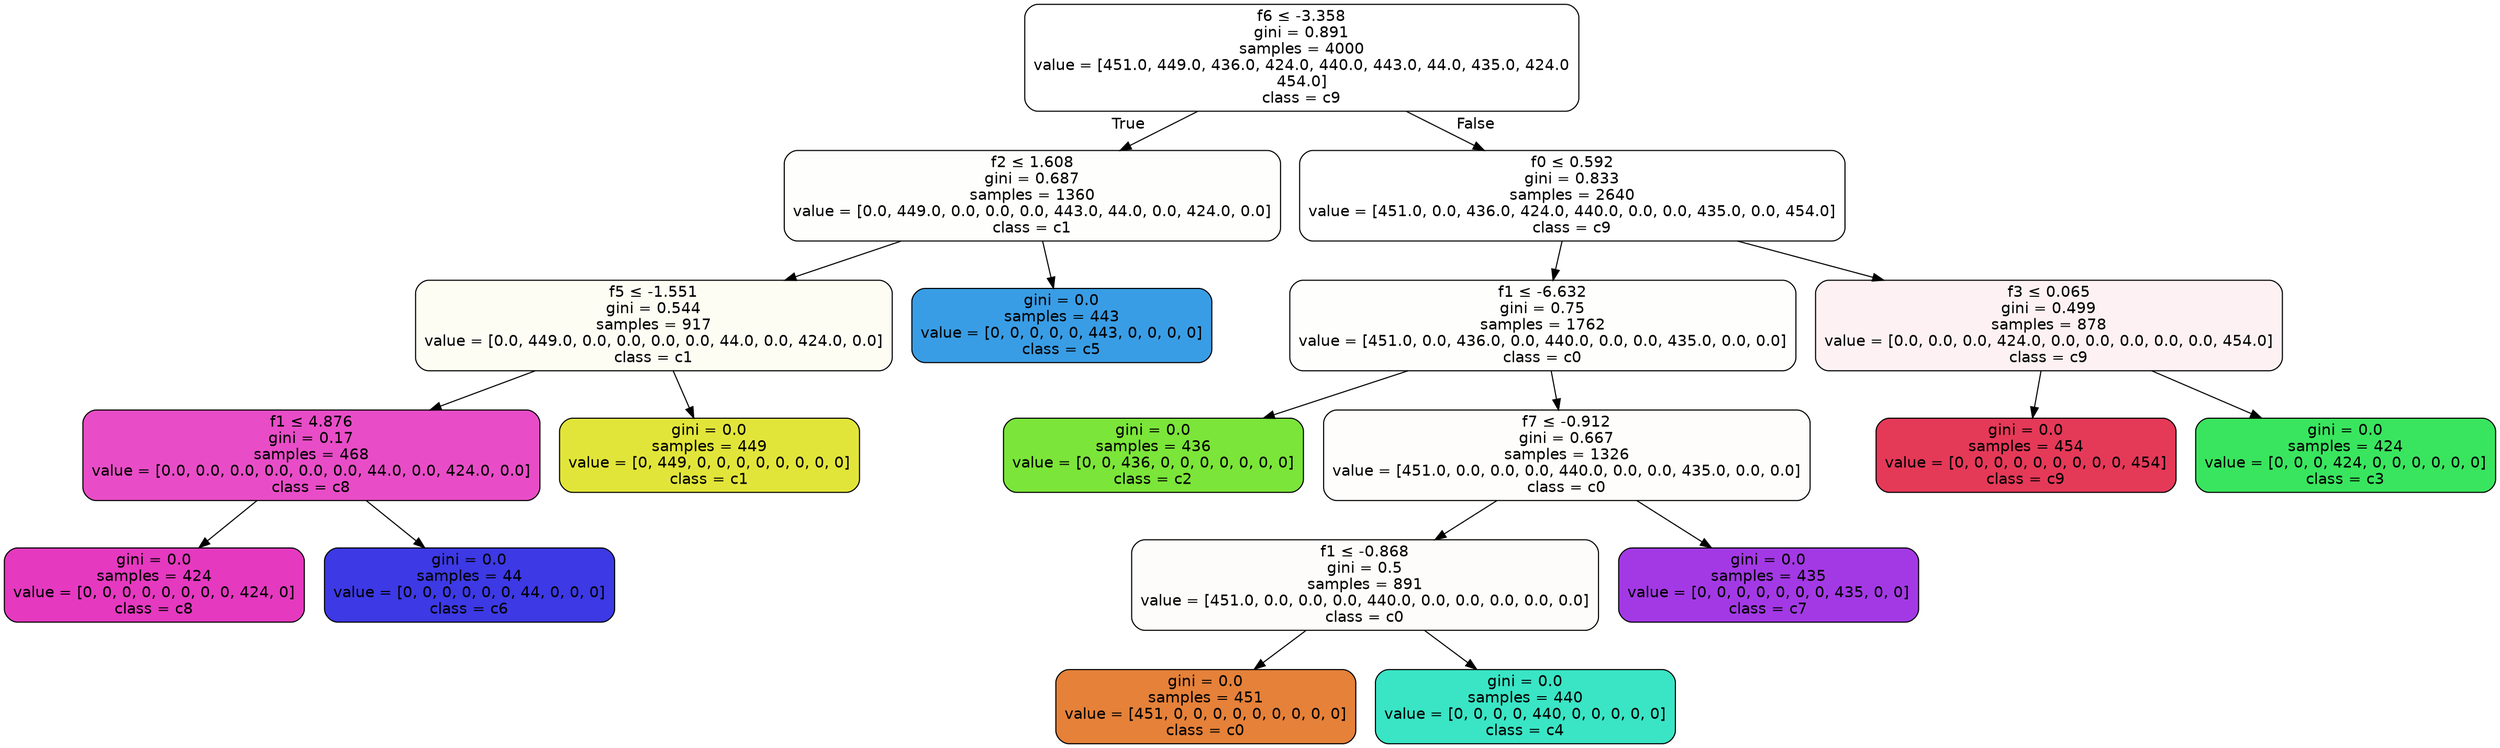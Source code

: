 digraph Tree {
node [shape=box, style="filled, rounded", color="black", fontname=helvetica] ;
edge [fontname=helvetica] ;
0 [label=<f6 &le; -3.358<br/>gini = 0.891<br/>samples = 4000<br/>value = [451.0, 449.0, 436.0, 424.0, 440.0, 443.0, 44.0, 435.0, 424.0<br/>454.0]<br/>class = c9>, fillcolor="#e5395800"] ;
1 [label=<f2 &le; 1.608<br/>gini = 0.687<br/>samples = 1360<br/>value = [0.0, 449.0, 0.0, 0.0, 0.0, 443.0, 44.0, 0.0, 424.0, 0.0]<br/>class = c1>, fillcolor="#e2e53902"] ;
0 -> 1 [labeldistance=2.5, labelangle=45, headlabel="True"] ;
2 [label=<f5 &le; -1.551<br/>gini = 0.544<br/>samples = 917<br/>value = [0.0, 449.0, 0.0, 0.0, 0.0, 0.0, 44.0, 0.0, 424.0, 0.0]<br/>class = c1>, fillcolor="#e2e5390d"] ;
1 -> 2 ;
3 [label=<f1 &le; 4.876<br/>gini = 0.17<br/>samples = 468<br/>value = [0.0, 0.0, 0.0, 0.0, 0.0, 0.0, 44.0, 0.0, 424.0, 0.0]<br/>class = c8>, fillcolor="#e539c0e5"] ;
2 -> 3 ;
4 [label=<gini = 0.0<br/>samples = 424<br/>value = [0, 0, 0, 0, 0, 0, 0, 0, 424, 0]<br/>class = c8>, fillcolor="#e539c0ff"] ;
3 -> 4 ;
5 [label=<gini = 0.0<br/>samples = 44<br/>value = [0, 0, 0, 0, 0, 0, 44, 0, 0, 0]<br/>class = c6>, fillcolor="#3c39e5ff"] ;
3 -> 5 ;
6 [label=<gini = 0.0<br/>samples = 449<br/>value = [0, 449, 0, 0, 0, 0, 0, 0, 0, 0]<br/>class = c1>, fillcolor="#e2e539ff"] ;
2 -> 6 ;
7 [label=<gini = 0.0<br/>samples = 443<br/>value = [0, 0, 0, 0, 0, 443, 0, 0, 0, 0]<br/>class = c5>, fillcolor="#399de5ff"] ;
1 -> 7 ;
8 [label=<f0 &le; 0.592<br/>gini = 0.833<br/>samples = 2640<br/>value = [451.0, 0.0, 436.0, 424.0, 440.0, 0.0, 0.0, 435.0, 0.0, 454.0]<br/>class = c9>, fillcolor="#e5395800"] ;
0 -> 8 [labeldistance=2.5, labelangle=-45, headlabel="False"] ;
9 [label=<f1 &le; -6.632<br/>gini = 0.75<br/>samples = 1762<br/>value = [451.0, 0.0, 436.0, 0.0, 440.0, 0.0, 0.0, 435.0, 0.0, 0.0]<br/>class = c0>, fillcolor="#e5813902"] ;
8 -> 9 ;
10 [label=<gini = 0.0<br/>samples = 436<br/>value = [0, 0, 436, 0, 0, 0, 0, 0, 0, 0]<br/>class = c2>, fillcolor="#7be539ff"] ;
9 -> 10 ;
11 [label=<f7 &le; -0.912<br/>gini = 0.667<br/>samples = 1326<br/>value = [451.0, 0.0, 0.0, 0.0, 440.0, 0.0, 0.0, 435.0, 0.0, 0.0]<br/>class = c0>, fillcolor="#e5813903"] ;
9 -> 11 ;
12 [label=<f1 &le; -0.868<br/>gini = 0.5<br/>samples = 891<br/>value = [451.0, 0.0, 0.0, 0.0, 440.0, 0.0, 0.0, 0.0, 0.0, 0.0]<br/>class = c0>, fillcolor="#e5813906"] ;
11 -> 12 ;
13 [label=<gini = 0.0<br/>samples = 451<br/>value = [451, 0, 0, 0, 0, 0, 0, 0, 0, 0]<br/>class = c0>, fillcolor="#e58139ff"] ;
12 -> 13 ;
14 [label=<gini = 0.0<br/>samples = 440<br/>value = [0, 0, 0, 0, 440, 0, 0, 0, 0, 0]<br/>class = c4>, fillcolor="#39e5c5ff"] ;
12 -> 14 ;
15 [label=<gini = 0.0<br/>samples = 435<br/>value = [0, 0, 0, 0, 0, 0, 0, 435, 0, 0]<br/>class = c7>, fillcolor="#a339e5ff"] ;
11 -> 15 ;
16 [label=<f3 &le; 0.065<br/>gini = 0.499<br/>samples = 878<br/>value = [0.0, 0.0, 0.0, 424.0, 0.0, 0.0, 0.0, 0.0, 0.0, 454.0]<br/>class = c9>, fillcolor="#e5395811"] ;
8 -> 16 ;
17 [label=<gini = 0.0<br/>samples = 454<br/>value = [0, 0, 0, 0, 0, 0, 0, 0, 0, 454]<br/>class = c9>, fillcolor="#e53958ff"] ;
16 -> 17 ;
18 [label=<gini = 0.0<br/>samples = 424<br/>value = [0, 0, 0, 424, 0, 0, 0, 0, 0, 0]<br/>class = c3>, fillcolor="#39e55eff"] ;
16 -> 18 ;
}

